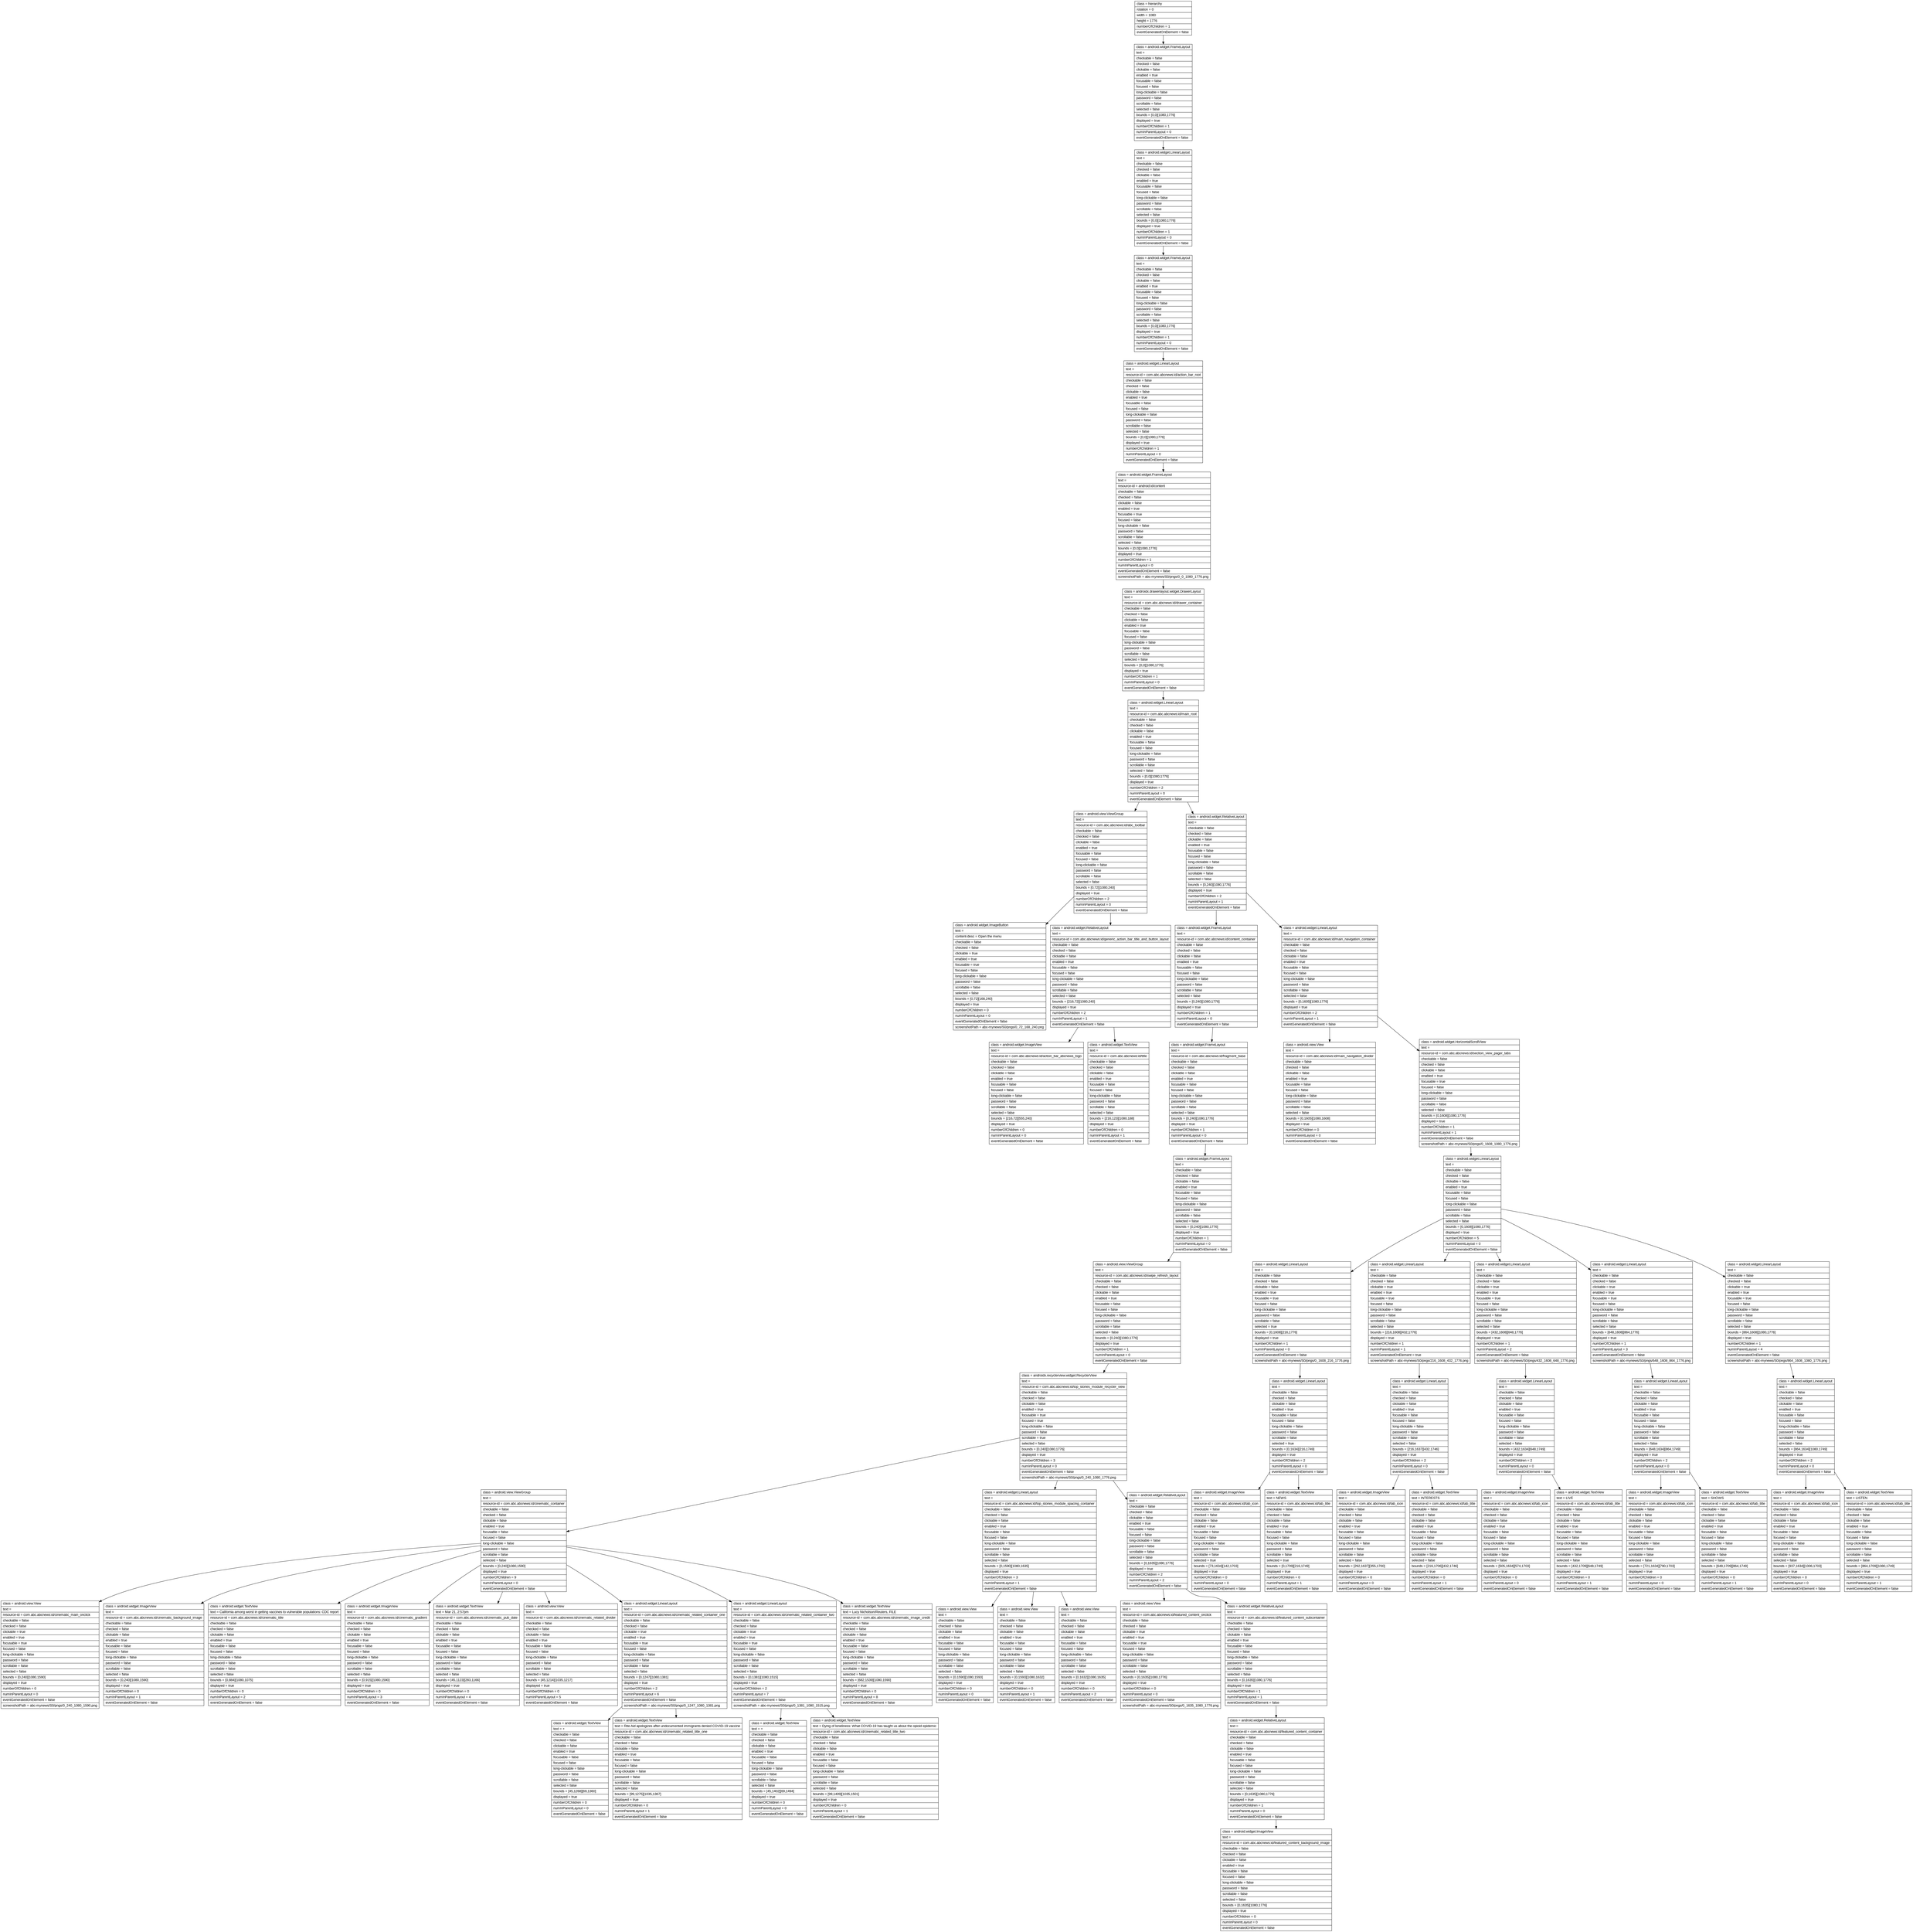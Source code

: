 digraph Layout {

	node [shape=record fontname=Arial];

	0	[label="{class = hierarchy\l|rotation = 0\l|width = 1080\l|height = 1776\l|numberOfChildren = 1\l|eventGeneratedOnElement = false \l}"]
	1	[label="{class = android.widget.FrameLayout\l|text = \l|checkable = false\l|checked = false\l|clickable = false\l|enabled = true\l|focusable = false\l|focused = false\l|long-clickable = false\l|password = false\l|scrollable = false\l|selected = false\l|bounds = [0,0][1080,1776]\l|displayed = true\l|numberOfChildren = 1\l|numInParentLayout = 0\l|eventGeneratedOnElement = false \l}"]
	2	[label="{class = android.widget.LinearLayout\l|text = \l|checkable = false\l|checked = false\l|clickable = false\l|enabled = true\l|focusable = false\l|focused = false\l|long-clickable = false\l|password = false\l|scrollable = false\l|selected = false\l|bounds = [0,0][1080,1776]\l|displayed = true\l|numberOfChildren = 1\l|numInParentLayout = 0\l|eventGeneratedOnElement = false \l}"]
	3	[label="{class = android.widget.FrameLayout\l|text = \l|checkable = false\l|checked = false\l|clickable = false\l|enabled = true\l|focusable = false\l|focused = false\l|long-clickable = false\l|password = false\l|scrollable = false\l|selected = false\l|bounds = [0,0][1080,1776]\l|displayed = true\l|numberOfChildren = 1\l|numInParentLayout = 0\l|eventGeneratedOnElement = false \l}"]
	4	[label="{class = android.widget.LinearLayout\l|text = \l|resource-id = com.abc.abcnews:id/action_bar_root\l|checkable = false\l|checked = false\l|clickable = false\l|enabled = true\l|focusable = false\l|focused = false\l|long-clickable = false\l|password = false\l|scrollable = false\l|selected = false\l|bounds = [0,0][1080,1776]\l|displayed = true\l|numberOfChildren = 1\l|numInParentLayout = 0\l|eventGeneratedOnElement = false \l}"]
	5	[label="{class = android.widget.FrameLayout\l|text = \l|resource-id = android:id/content\l|checkable = false\l|checked = false\l|clickable = false\l|enabled = true\l|focusable = true\l|focused = false\l|long-clickable = false\l|password = false\l|scrollable = false\l|selected = false\l|bounds = [0,0][1080,1776]\l|displayed = true\l|numberOfChildren = 1\l|numInParentLayout = 0\l|eventGeneratedOnElement = false \l|screenshotPath = abc-mynews/S0/pngs/0_0_1080_1776.png\l}"]
	6	[label="{class = androidx.drawerlayout.widget.DrawerLayout\l|text = \l|resource-id = com.abc.abcnews:id/drawer_container\l|checkable = false\l|checked = false\l|clickable = false\l|enabled = true\l|focusable = false\l|focused = false\l|long-clickable = false\l|password = false\l|scrollable = false\l|selected = false\l|bounds = [0,0][1080,1776]\l|displayed = true\l|numberOfChildren = 1\l|numInParentLayout = 0\l|eventGeneratedOnElement = false \l}"]
	7	[label="{class = android.widget.LinearLayout\l|text = \l|resource-id = com.abc.abcnews:id/main_root\l|checkable = false\l|checked = false\l|clickable = false\l|enabled = true\l|focusable = false\l|focused = false\l|long-clickable = false\l|password = false\l|scrollable = false\l|selected = false\l|bounds = [0,0][1080,1776]\l|displayed = true\l|numberOfChildren = 2\l|numInParentLayout = 0\l|eventGeneratedOnElement = false \l}"]
	8	[label="{class = android.view.ViewGroup\l|text = \l|resource-id = com.abc.abcnews:id/abc_toolbar\l|checkable = false\l|checked = false\l|clickable = false\l|enabled = true\l|focusable = false\l|focused = false\l|long-clickable = false\l|password = false\l|scrollable = false\l|selected = false\l|bounds = [0,72][1080,240]\l|displayed = true\l|numberOfChildren = 2\l|numInParentLayout = 0\l|eventGeneratedOnElement = false \l}"]
	9	[label="{class = android.widget.RelativeLayout\l|text = \l|checkable = false\l|checked = false\l|clickable = false\l|enabled = true\l|focusable = false\l|focused = false\l|long-clickable = false\l|password = false\l|scrollable = false\l|selected = false\l|bounds = [0,240][1080,1776]\l|displayed = true\l|numberOfChildren = 2\l|numInParentLayout = 1\l|eventGeneratedOnElement = false \l}"]
	10	[label="{class = android.widget.ImageButton\l|text = \l|content-desc = Open the menu\l|checkable = false\l|checked = false\l|clickable = true\l|enabled = true\l|focusable = true\l|focused = false\l|long-clickable = false\l|password = false\l|scrollable = false\l|selected = false\l|bounds = [0,72][168,240]\l|displayed = true\l|numberOfChildren = 0\l|numInParentLayout = 0\l|eventGeneratedOnElement = false \l|screenshotPath = abc-mynews/S0/pngs/0_72_168_240.png\l}"]
	11	[label="{class = android.widget.RelativeLayout\l|text = \l|resource-id = com.abc.abcnews:id/generic_action_bar_title_and_button_layout\l|checkable = false\l|checked = false\l|clickable = false\l|enabled = true\l|focusable = false\l|focused = false\l|long-clickable = false\l|password = false\l|scrollable = false\l|selected = false\l|bounds = [216,72][1080,240]\l|displayed = true\l|numberOfChildren = 2\l|numInParentLayout = 1\l|eventGeneratedOnElement = false \l}"]
	12	[label="{class = android.widget.FrameLayout\l|text = \l|resource-id = com.abc.abcnews:id/content_container\l|checkable = false\l|checked = false\l|clickable = false\l|enabled = true\l|focusable = false\l|focused = false\l|long-clickable = false\l|password = false\l|scrollable = false\l|selected = false\l|bounds = [0,240][1080,1776]\l|displayed = true\l|numberOfChildren = 1\l|numInParentLayout = 0\l|eventGeneratedOnElement = false \l}"]
	13	[label="{class = android.widget.LinearLayout\l|text = \l|resource-id = com.abc.abcnews:id/main_navigation_container\l|checkable = false\l|checked = false\l|clickable = false\l|enabled = true\l|focusable = false\l|focused = false\l|long-clickable = false\l|password = false\l|scrollable = false\l|selected = false\l|bounds = [0,1605][1080,1776]\l|displayed = true\l|numberOfChildren = 2\l|numInParentLayout = 1\l|eventGeneratedOnElement = false \l}"]
	14	[label="{class = android.widget.ImageView\l|text = \l|resource-id = com.abc.abcnews:id/action_bar_abcnews_logo\l|checkable = false\l|checked = false\l|clickable = false\l|enabled = true\l|focusable = false\l|focused = false\l|long-clickable = false\l|password = false\l|scrollable = false\l|selected = false\l|bounds = [216,72][555,240]\l|displayed = true\l|numberOfChildren = 0\l|numInParentLayout = 0\l|eventGeneratedOnElement = false \l}"]
	15	[label="{class = android.widget.TextView\l|text = \l|resource-id = com.abc.abcnews:id/title\l|checkable = false\l|checked = false\l|clickable = false\l|enabled = true\l|focusable = false\l|focused = false\l|long-clickable = false\l|password = false\l|scrollable = false\l|selected = false\l|bounds = [216,123][1080,188]\l|displayed = true\l|numberOfChildren = 0\l|numInParentLayout = 1\l|eventGeneratedOnElement = false \l}"]
	16	[label="{class = android.widget.FrameLayout\l|text = \l|resource-id = com.abc.abcnews:id/fragment_base\l|checkable = false\l|checked = false\l|clickable = false\l|enabled = true\l|focusable = false\l|focused = false\l|long-clickable = false\l|password = false\l|scrollable = false\l|selected = false\l|bounds = [0,240][1080,1776]\l|displayed = true\l|numberOfChildren = 1\l|numInParentLayout = 0\l|eventGeneratedOnElement = false \l}"]
	17	[label="{class = android.view.View\l|text = \l|resource-id = com.abc.abcnews:id/main_navigation_divider\l|checkable = false\l|checked = false\l|clickable = false\l|enabled = true\l|focusable = false\l|focused = false\l|long-clickable = false\l|password = false\l|scrollable = false\l|selected = false\l|bounds = [0,1605][1080,1608]\l|displayed = true\l|numberOfChildren = 0\l|numInParentLayout = 0\l|eventGeneratedOnElement = false \l}"]
	18	[label="{class = android.widget.HorizontalScrollView\l|text = \l|resource-id = com.abc.abcnews:id/section_view_pager_tabs\l|checkable = false\l|checked = false\l|clickable = false\l|enabled = true\l|focusable = true\l|focused = false\l|long-clickable = false\l|password = false\l|scrollable = false\l|selected = false\l|bounds = [0,1608][1080,1776]\l|displayed = true\l|numberOfChildren = 1\l|numInParentLayout = 1\l|eventGeneratedOnElement = false \l|screenshotPath = abc-mynews/S0/pngs/0_1608_1080_1776.png\l}"]
	19	[label="{class = android.widget.FrameLayout\l|text = \l|checkable = false\l|checked = false\l|clickable = false\l|enabled = true\l|focusable = false\l|focused = false\l|long-clickable = false\l|password = false\l|scrollable = false\l|selected = false\l|bounds = [0,240][1080,1776]\l|displayed = true\l|numberOfChildren = 1\l|numInParentLayout = 0\l|eventGeneratedOnElement = false \l}"]
	20	[label="{class = android.widget.LinearLayout\l|text = \l|checkable = false\l|checked = false\l|clickable = false\l|enabled = true\l|focusable = false\l|focused = false\l|long-clickable = false\l|password = false\l|scrollable = false\l|selected = false\l|bounds = [0,1608][1080,1776]\l|displayed = true\l|numberOfChildren = 5\l|numInParentLayout = 0\l|eventGeneratedOnElement = false \l}"]
	21	[label="{class = android.view.ViewGroup\l|text = \l|resource-id = com.abc.abcnews:id/swipe_refresh_layout\l|checkable = false\l|checked = false\l|clickable = false\l|enabled = true\l|focusable = false\l|focused = false\l|long-clickable = false\l|password = false\l|scrollable = false\l|selected = false\l|bounds = [0,240][1080,1776]\l|displayed = true\l|numberOfChildren = 1\l|numInParentLayout = 0\l|eventGeneratedOnElement = false \l}"]
	22	[label="{class = android.widget.LinearLayout\l|text = \l|checkable = false\l|checked = false\l|clickable = false\l|enabled = true\l|focusable = true\l|focused = false\l|long-clickable = false\l|password = false\l|scrollable = false\l|selected = true\l|bounds = [0,1608][216,1776]\l|displayed = true\l|numberOfChildren = 1\l|numInParentLayout = 0\l|eventGeneratedOnElement = false \l|screenshotPath = abc-mynews/S0/pngs/0_1608_216_1776.png\l}"]
	23	[label="{class = android.widget.LinearLayout\l|text = \l|checkable = false\l|checked = false\l|clickable = true\l|enabled = true\l|focusable = true\l|focused = false\l|long-clickable = false\l|password = false\l|scrollable = false\l|selected = false\l|bounds = [216,1608][432,1776]\l|displayed = true\l|numberOfChildren = 1\l|numInParentLayout = 1\l|eventGeneratedOnElement = true \l|screenshotPath = abc-mynews/S0/pngs/216_1608_432_1776.png\l}"]
	24	[label="{class = android.widget.LinearLayout\l|text = \l|checkable = false\l|checked = false\l|clickable = true\l|enabled = true\l|focusable = true\l|focused = false\l|long-clickable = false\l|password = false\l|scrollable = false\l|selected = false\l|bounds = [432,1608][648,1776]\l|displayed = true\l|numberOfChildren = 1\l|numInParentLayout = 2\l|eventGeneratedOnElement = false \l|screenshotPath = abc-mynews/S0/pngs/432_1608_648_1776.png\l}"]
	25	[label="{class = android.widget.LinearLayout\l|text = \l|checkable = false\l|checked = false\l|clickable = true\l|enabled = true\l|focusable = true\l|focused = false\l|long-clickable = false\l|password = false\l|scrollable = false\l|selected = false\l|bounds = [648,1608][864,1776]\l|displayed = true\l|numberOfChildren = 1\l|numInParentLayout = 3\l|eventGeneratedOnElement = false \l|screenshotPath = abc-mynews/S0/pngs/648_1608_864_1776.png\l}"]
	26	[label="{class = android.widget.LinearLayout\l|text = \l|checkable = false\l|checked = false\l|clickable = true\l|enabled = true\l|focusable = true\l|focused = false\l|long-clickable = false\l|password = false\l|scrollable = false\l|selected = false\l|bounds = [864,1608][1080,1776]\l|displayed = true\l|numberOfChildren = 1\l|numInParentLayout = 4\l|eventGeneratedOnElement = false \l|screenshotPath = abc-mynews/S0/pngs/864_1608_1080_1776.png\l}"]
	27	[label="{class = androidx.recyclerview.widget.RecyclerView\l|text = \l|resource-id = com.abc.abcnews:id/top_stories_module_recycler_view\l|checkable = false\l|checked = false\l|clickable = false\l|enabled = true\l|focusable = true\l|focused = true\l|long-clickable = false\l|password = false\l|scrollable = true\l|selected = false\l|bounds = [0,240][1080,1776]\l|displayed = true\l|numberOfChildren = 3\l|numInParentLayout = 0\l|eventGeneratedOnElement = false \l|screenshotPath = abc-mynews/S0/pngs/0_240_1080_1776.png\l}"]
	28	[label="{class = android.widget.LinearLayout\l|text = \l|checkable = false\l|checked = false\l|clickable = false\l|enabled = true\l|focusable = false\l|focused = false\l|long-clickable = false\l|password = false\l|scrollable = false\l|selected = true\l|bounds = [0,1634][216,1749]\l|displayed = true\l|numberOfChildren = 2\l|numInParentLayout = 0\l|eventGeneratedOnElement = false \l}"]
	29	[label="{class = android.widget.LinearLayout\l|text = \l|checkable = false\l|checked = false\l|clickable = false\l|enabled = true\l|focusable = false\l|focused = false\l|long-clickable = false\l|password = false\l|scrollable = false\l|selected = false\l|bounds = [216,1637][432,1746]\l|displayed = true\l|numberOfChildren = 2\l|numInParentLayout = 0\l|eventGeneratedOnElement = false \l}"]
	30	[label="{class = android.widget.LinearLayout\l|text = \l|checkable = false\l|checked = false\l|clickable = false\l|enabled = true\l|focusable = false\l|focused = false\l|long-clickable = false\l|password = false\l|scrollable = false\l|selected = false\l|bounds = [432,1634][648,1749]\l|displayed = true\l|numberOfChildren = 2\l|numInParentLayout = 0\l|eventGeneratedOnElement = false \l}"]
	31	[label="{class = android.widget.LinearLayout\l|text = \l|checkable = false\l|checked = false\l|clickable = false\l|enabled = true\l|focusable = false\l|focused = false\l|long-clickable = false\l|password = false\l|scrollable = false\l|selected = false\l|bounds = [648,1634][864,1749]\l|displayed = true\l|numberOfChildren = 2\l|numInParentLayout = 0\l|eventGeneratedOnElement = false \l}"]
	32	[label="{class = android.widget.LinearLayout\l|text = \l|checkable = false\l|checked = false\l|clickable = false\l|enabled = true\l|focusable = false\l|focused = false\l|long-clickable = false\l|password = false\l|scrollable = false\l|selected = false\l|bounds = [864,1634][1080,1749]\l|displayed = true\l|numberOfChildren = 2\l|numInParentLayout = 0\l|eventGeneratedOnElement = false \l}"]
	33	[label="{class = android.view.ViewGroup\l|text = \l|resource-id = com.abc.abcnews:id/cinematic_container\l|checkable = false\l|checked = false\l|clickable = false\l|enabled = true\l|focusable = false\l|focused = false\l|long-clickable = false\l|password = false\l|scrollable = false\l|selected = false\l|bounds = [0,240][1080,1590]\l|displayed = true\l|numberOfChildren = 9\l|numInParentLayout = 0\l|eventGeneratedOnElement = false \l}"]
	34	[label="{class = android.widget.LinearLayout\l|text = \l|resource-id = com.abc.abcnews:id/top_stories_module_spacing_container\l|checkable = false\l|checked = false\l|clickable = false\l|enabled = true\l|focusable = false\l|focused = false\l|long-clickable = false\l|password = false\l|scrollable = false\l|selected = false\l|bounds = [0,1590][1080,1635]\l|displayed = true\l|numberOfChildren = 3\l|numInParentLayout = 1\l|eventGeneratedOnElement = false \l}"]
	35	[label="{class = android.widget.RelativeLayout\l|text = \l|checkable = false\l|checked = false\l|clickable = false\l|enabled = true\l|focusable = false\l|focused = false\l|long-clickable = false\l|password = false\l|scrollable = false\l|selected = false\l|bounds = [0,1635][1080,1776]\l|displayed = true\l|numberOfChildren = 2\l|numInParentLayout = 2\l|eventGeneratedOnElement = false \l}"]
	36	[label="{class = android.widget.ImageView\l|text = \l|resource-id = com.abc.abcnews:id/tab_icon\l|checkable = false\l|checked = false\l|clickable = false\l|enabled = true\l|focusable = false\l|focused = false\l|long-clickable = false\l|password = false\l|scrollable = false\l|selected = true\l|bounds = [73,1634][142,1703]\l|displayed = true\l|numberOfChildren = 0\l|numInParentLayout = 0\l|eventGeneratedOnElement = false \l}"]
	37	[label="{class = android.widget.TextView\l|text = NEWS\l|resource-id = com.abc.abcnews:id/tab_title\l|checkable = false\l|checked = false\l|clickable = false\l|enabled = true\l|focusable = false\l|focused = false\l|long-clickable = false\l|password = false\l|scrollable = false\l|selected = true\l|bounds = [0,1709][216,1749]\l|displayed = true\l|numberOfChildren = 0\l|numInParentLayout = 1\l|eventGeneratedOnElement = false \l}"]
	38	[label="{class = android.widget.ImageView\l|text = \l|resource-id = com.abc.abcnews:id/tab_icon\l|checkable = false\l|checked = false\l|clickable = false\l|enabled = true\l|focusable = false\l|focused = false\l|long-clickable = false\l|password = false\l|scrollable = false\l|selected = false\l|bounds = [292,1637][355,1700]\l|displayed = true\l|numberOfChildren = 0\l|numInParentLayout = 0\l|eventGeneratedOnElement = false \l}"]
	39	[label="{class = android.widget.TextView\l|text = INTERESTS\l|resource-id = com.abc.abcnews:id/tab_title\l|checkable = false\l|checked = false\l|clickable = false\l|enabled = true\l|focusable = false\l|focused = false\l|long-clickable = false\l|password = false\l|scrollable = false\l|selected = false\l|bounds = [216,1706][432,1746]\l|displayed = true\l|numberOfChildren = 0\l|numInParentLayout = 1\l|eventGeneratedOnElement = false \l}"]
	40	[label="{class = android.widget.ImageView\l|text = \l|resource-id = com.abc.abcnews:id/tab_icon\l|checkable = false\l|checked = false\l|clickable = false\l|enabled = true\l|focusable = false\l|focused = false\l|long-clickable = false\l|password = false\l|scrollable = false\l|selected = false\l|bounds = [505,1634][574,1703]\l|displayed = true\l|numberOfChildren = 0\l|numInParentLayout = 0\l|eventGeneratedOnElement = false \l}"]
	41	[label="{class = android.widget.TextView\l|text = LIVE\l|resource-id = com.abc.abcnews:id/tab_title\l|checkable = false\l|checked = false\l|clickable = false\l|enabled = true\l|focusable = false\l|focused = false\l|long-clickable = false\l|password = false\l|scrollable = false\l|selected = false\l|bounds = [432,1709][648,1749]\l|displayed = true\l|numberOfChildren = 0\l|numInParentLayout = 1\l|eventGeneratedOnElement = false \l}"]
	42	[label="{class = android.widget.ImageView\l|text = \l|resource-id = com.abc.abcnews:id/tab_icon\l|checkable = false\l|checked = false\l|clickable = false\l|enabled = true\l|focusable = false\l|focused = false\l|long-clickable = false\l|password = false\l|scrollable = false\l|selected = false\l|bounds = [721,1634][790,1703]\l|displayed = true\l|numberOfChildren = 0\l|numInParentLayout = 0\l|eventGeneratedOnElement = false \l}"]
	43	[label="{class = android.widget.TextView\l|text = SHOWS\l|resource-id = com.abc.abcnews:id/tab_title\l|checkable = false\l|checked = false\l|clickable = false\l|enabled = true\l|focusable = false\l|focused = false\l|long-clickable = false\l|password = false\l|scrollable = false\l|selected = false\l|bounds = [648,1709][864,1749]\l|displayed = true\l|numberOfChildren = 0\l|numInParentLayout = 1\l|eventGeneratedOnElement = false \l}"]
	44	[label="{class = android.widget.ImageView\l|text = \l|resource-id = com.abc.abcnews:id/tab_icon\l|checkable = false\l|checked = false\l|clickable = false\l|enabled = true\l|focusable = false\l|focused = false\l|long-clickable = false\l|password = false\l|scrollable = false\l|selected = false\l|bounds = [937,1634][1006,1703]\l|displayed = true\l|numberOfChildren = 0\l|numInParentLayout = 0\l|eventGeneratedOnElement = false \l}"]
	45	[label="{class = android.widget.TextView\l|text = LISTEN\l|resource-id = com.abc.abcnews:id/tab_title\l|checkable = false\l|checked = false\l|clickable = false\l|enabled = true\l|focusable = false\l|focused = false\l|long-clickable = false\l|password = false\l|scrollable = false\l|selected = false\l|bounds = [864,1709][1080,1749]\l|displayed = true\l|numberOfChildren = 0\l|numInParentLayout = 1\l|eventGeneratedOnElement = false \l}"]
	46	[label="{class = android.view.View\l|text = \l|resource-id = com.abc.abcnews:id/cinematic_main_onclick\l|checkable = false\l|checked = false\l|clickable = true\l|enabled = true\l|focusable = true\l|focused = false\l|long-clickable = false\l|password = false\l|scrollable = false\l|selected = false\l|bounds = [0,240][1080,1590]\l|displayed = true\l|numberOfChildren = 0\l|numInParentLayout = 0\l|eventGeneratedOnElement = false \l|screenshotPath = abc-mynews/S0/pngs/0_240_1080_1590.png\l}"]
	47	[label="{class = android.widget.ImageView\l|text = \l|resource-id = com.abc.abcnews:id/cinematic_background_image\l|checkable = false\l|checked = false\l|clickable = false\l|enabled = true\l|focusable = false\l|focused = false\l|long-clickable = false\l|password = false\l|scrollable = false\l|selected = false\l|bounds = [0,240][1080,1590]\l|displayed = true\l|numberOfChildren = 0\l|numInParentLayout = 1\l|eventGeneratedOnElement = false \l}"]
	48	[label="{class = android.widget.TextView\l|text = California among worst in getting vaccines to vulnerable populations: CDC report\l|resource-id = com.abc.abcnews:id/cinematic_title\l|checkable = false\l|checked = false\l|clickable = false\l|enabled = true\l|focusable = false\l|focused = false\l|long-clickable = false\l|password = false\l|scrollable = false\l|selected = false\l|bounds = [0,884][1080,1075]\l|displayed = true\l|numberOfChildren = 0\l|numInParentLayout = 2\l|eventGeneratedOnElement = false \l}"]
	49	[label="{class = android.widget.ImageView\l|text = \l|resource-id = com.abc.abcnews:id/cinematic_gradient\l|checkable = false\l|checked = false\l|clickable = false\l|enabled = true\l|focusable = false\l|focused = false\l|long-clickable = false\l|password = false\l|scrollable = false\l|selected = false\l|bounds = [0,915][1080,1590]\l|displayed = true\l|numberOfChildren = 0\l|numInParentLayout = 3\l|eventGeneratedOnElement = false \l}"]
	50	[label="{class = android.widget.TextView\l|text = Mar 21, 2:57pm\l|resource-id = com.abc.abcnews:id/cinematic_pub_date\l|checkable = false\l|checked = false\l|clickable = false\l|enabled = true\l|focusable = false\l|focused = false\l|long-clickable = false\l|password = false\l|scrollable = false\l|selected = false\l|bounds = [45,1123][283,1166]\l|displayed = true\l|numberOfChildren = 0\l|numInParentLayout = 4\l|eventGeneratedOnElement = false \l}"]
	51	[label="{class = android.view.View\l|text = \l|resource-id = com.abc.abcnews:id/cinematic_related_divider\l|checkable = false\l|checked = false\l|clickable = false\l|enabled = true\l|focusable = false\l|focused = false\l|long-clickable = false\l|password = false\l|scrollable = false\l|selected = false\l|bounds = [45,1214][1035,1217]\l|displayed = true\l|numberOfChildren = 0\l|numInParentLayout = 5\l|eventGeneratedOnElement = false \l}"]
	52	[label="{class = android.widget.LinearLayout\l|text = \l|resource-id = com.abc.abcnews:id/cinematic_related_container_one\l|checkable = false\l|checked = false\l|clickable = true\l|enabled = true\l|focusable = true\l|focused = false\l|long-clickable = false\l|password = false\l|scrollable = false\l|selected = false\l|bounds = [0,1247][1080,1381]\l|displayed = true\l|numberOfChildren = 2\l|numInParentLayout = 6\l|eventGeneratedOnElement = false \l|screenshotPath = abc-mynews/S0/pngs/0_1247_1080_1381.png\l}"]
	53	[label="{class = android.widget.LinearLayout\l|text = \l|resource-id = com.abc.abcnews:id/cinematic_related_container_two\l|checkable = false\l|checked = false\l|clickable = true\l|enabled = true\l|focusable = true\l|focused = false\l|long-clickable = false\l|password = false\l|scrollable = false\l|selected = false\l|bounds = [0,1381][1080,1515]\l|displayed = true\l|numberOfChildren = 2\l|numInParentLayout = 7\l|eventGeneratedOnElement = false \l|screenshotPath = abc-mynews/S0/pngs/0_1381_1080_1515.png\l}"]
	54	[label="{class = android.widget.TextView\l|text = Lucy Nicholson/Reuters, FILE\l|resource-id = com.abc.abcnews:id/cinematic_image_credit\l|checkable = false\l|checked = false\l|clickable = false\l|enabled = true\l|focusable = false\l|focused = false\l|long-clickable = false\l|password = false\l|scrollable = false\l|selected = false\l|bounds = [682,1539][1080,1590]\l|displayed = true\l|numberOfChildren = 0\l|numInParentLayout = 8\l|eventGeneratedOnElement = false \l}"]
	55	[label="{class = android.view.View\l|text = \l|checkable = false\l|checked = false\l|clickable = false\l|enabled = true\l|focusable = false\l|focused = false\l|long-clickable = false\l|password = false\l|scrollable = false\l|selected = false\l|bounds = [0,1590][1080,1593]\l|displayed = true\l|numberOfChildren = 0\l|numInParentLayout = 0\l|eventGeneratedOnElement = false \l}"]
	56	[label="{class = android.view.View\l|text = \l|checkable = false\l|checked = false\l|clickable = false\l|enabled = true\l|focusable = false\l|focused = false\l|long-clickable = false\l|password = false\l|scrollable = false\l|selected = false\l|bounds = [0,1593][1080,1632]\l|displayed = true\l|numberOfChildren = 0\l|numInParentLayout = 1\l|eventGeneratedOnElement = false \l}"]
	57	[label="{class = android.view.View\l|text = \l|checkable = false\l|checked = false\l|clickable = false\l|enabled = true\l|focusable = false\l|focused = false\l|long-clickable = false\l|password = false\l|scrollable = false\l|selected = false\l|bounds = [0,1632][1080,1635]\l|displayed = true\l|numberOfChildren = 0\l|numInParentLayout = 2\l|eventGeneratedOnElement = false \l}"]
	58	[label="{class = android.view.View\l|text = \l|resource-id = com.abc.abcnews:id/featured_content_onclick\l|checkable = false\l|checked = false\l|clickable = true\l|enabled = true\l|focusable = true\l|focused = false\l|long-clickable = false\l|password = false\l|scrollable = false\l|selected = false\l|bounds = [0,1635][1080,1776]\l|displayed = true\l|numberOfChildren = 0\l|numInParentLayout = 0\l|eventGeneratedOnElement = false \l|screenshotPath = abc-mynews/S0/pngs/0_1635_1080_1776.png\l}"]
	59	[label="{class = android.widget.RelativeLayout\l|text = \l|resource-id = com.abc.abcnews:id/featured_content_subcontainer\l|checkable = false\l|checked = false\l|clickable = false\l|enabled = true\l|focusable = false\l|focused = false\l|long-clickable = false\l|password = false\l|scrollable = false\l|selected = false\l|bounds = [0,1635][1080,1776]\l|displayed = true\l|numberOfChildren = 1\l|numInParentLayout = 1\l|eventGeneratedOnElement = false \l}"]
	60	[label="{class = android.widget.TextView\l|text = +\l|checkable = false\l|checked = false\l|clickable = false\l|enabled = true\l|focusable = false\l|focused = false\l|long-clickable = false\l|password = false\l|scrollable = false\l|selected = false\l|bounds = [45,1268][69,1360]\l|displayed = true\l|numberOfChildren = 0\l|numInParentLayout = 0\l|eventGeneratedOnElement = false \l}"]
	61	[label="{class = android.widget.TextView\l|text = Rite Aid apologizes after undocumented immigrants denied COVID-19 vaccine\l|resource-id = com.abc.abcnews:id/cinematic_related_title_one\l|checkable = false\l|checked = false\l|clickable = false\l|enabled = true\l|focusable = false\l|focused = false\l|long-clickable = false\l|password = false\l|scrollable = false\l|selected = false\l|bounds = [99,1275][1035,1367]\l|displayed = true\l|numberOfChildren = 0\l|numInParentLayout = 1\l|eventGeneratedOnElement = false \l}"]
	62	[label="{class = android.widget.TextView\l|text = +\l|checkable = false\l|checked = false\l|clickable = false\l|enabled = true\l|focusable = false\l|focused = false\l|long-clickable = false\l|password = false\l|scrollable = false\l|selected = false\l|bounds = [45,1402][69,1494]\l|displayed = true\l|numberOfChildren = 0\l|numInParentLayout = 0\l|eventGeneratedOnElement = false \l}"]
	63	[label="{class = android.widget.TextView\l|text = Dying of loneliness: What COVID-19 has taught us about the opioid epidemic\l|resource-id = com.abc.abcnews:id/cinematic_related_title_two\l|checkable = false\l|checked = false\l|clickable = false\l|enabled = true\l|focusable = false\l|focused = false\l|long-clickable = false\l|password = false\l|scrollable = false\l|selected = false\l|bounds = [99,1409][1035,1501]\l|displayed = true\l|numberOfChildren = 0\l|numInParentLayout = 1\l|eventGeneratedOnElement = false \l}"]
	64	[label="{class = android.widget.RelativeLayout\l|text = \l|resource-id = com.abc.abcnews:id/featured_content_container\l|checkable = false\l|checked = false\l|clickable = false\l|enabled = true\l|focusable = false\l|focused = false\l|long-clickable = false\l|password = false\l|scrollable = false\l|selected = false\l|bounds = [0,1635][1080,1776]\l|displayed = true\l|numberOfChildren = 1\l|numInParentLayout = 0\l|eventGeneratedOnElement = false \l}"]
	65	[label="{class = android.widget.ImageView\l|text = \l|resource-id = com.abc.abcnews:id/featured_content_background_image\l|checkable = false\l|checked = false\l|clickable = false\l|enabled = true\l|focusable = false\l|focused = false\l|long-clickable = false\l|password = false\l|scrollable = false\l|selected = false\l|bounds = [0,1635][1080,1776]\l|displayed = true\l|numberOfChildren = 0\l|numInParentLayout = 0\l|eventGeneratedOnElement = false \l}"]


	0 -> 1
	1 -> 2
	2 -> 3
	3 -> 4
	4 -> 5
	5 -> 6
	6 -> 7
	7 -> 8
	7 -> 9
	8 -> 10
	8 -> 11
	9 -> 12
	9 -> 13
	11 -> 14
	11 -> 15
	12 -> 16
	13 -> 17
	13 -> 18
	16 -> 19
	18 -> 20
	19 -> 21
	20 -> 22
	20 -> 23
	20 -> 24
	20 -> 25
	20 -> 26
	21 -> 27
	22 -> 28
	23 -> 29
	24 -> 30
	25 -> 31
	26 -> 32
	27 -> 33
	27 -> 34
	27 -> 35
	28 -> 36
	28 -> 37
	29 -> 38
	29 -> 39
	30 -> 40
	30 -> 41
	31 -> 42
	31 -> 43
	32 -> 44
	32 -> 45
	33 -> 46
	33 -> 47
	33 -> 48
	33 -> 49
	33 -> 50
	33 -> 51
	33 -> 52
	33 -> 53
	33 -> 54
	34 -> 55
	34 -> 56
	34 -> 57
	35 -> 58
	35 -> 59
	52 -> 60
	52 -> 61
	53 -> 62
	53 -> 63
	59 -> 64
	64 -> 65


}